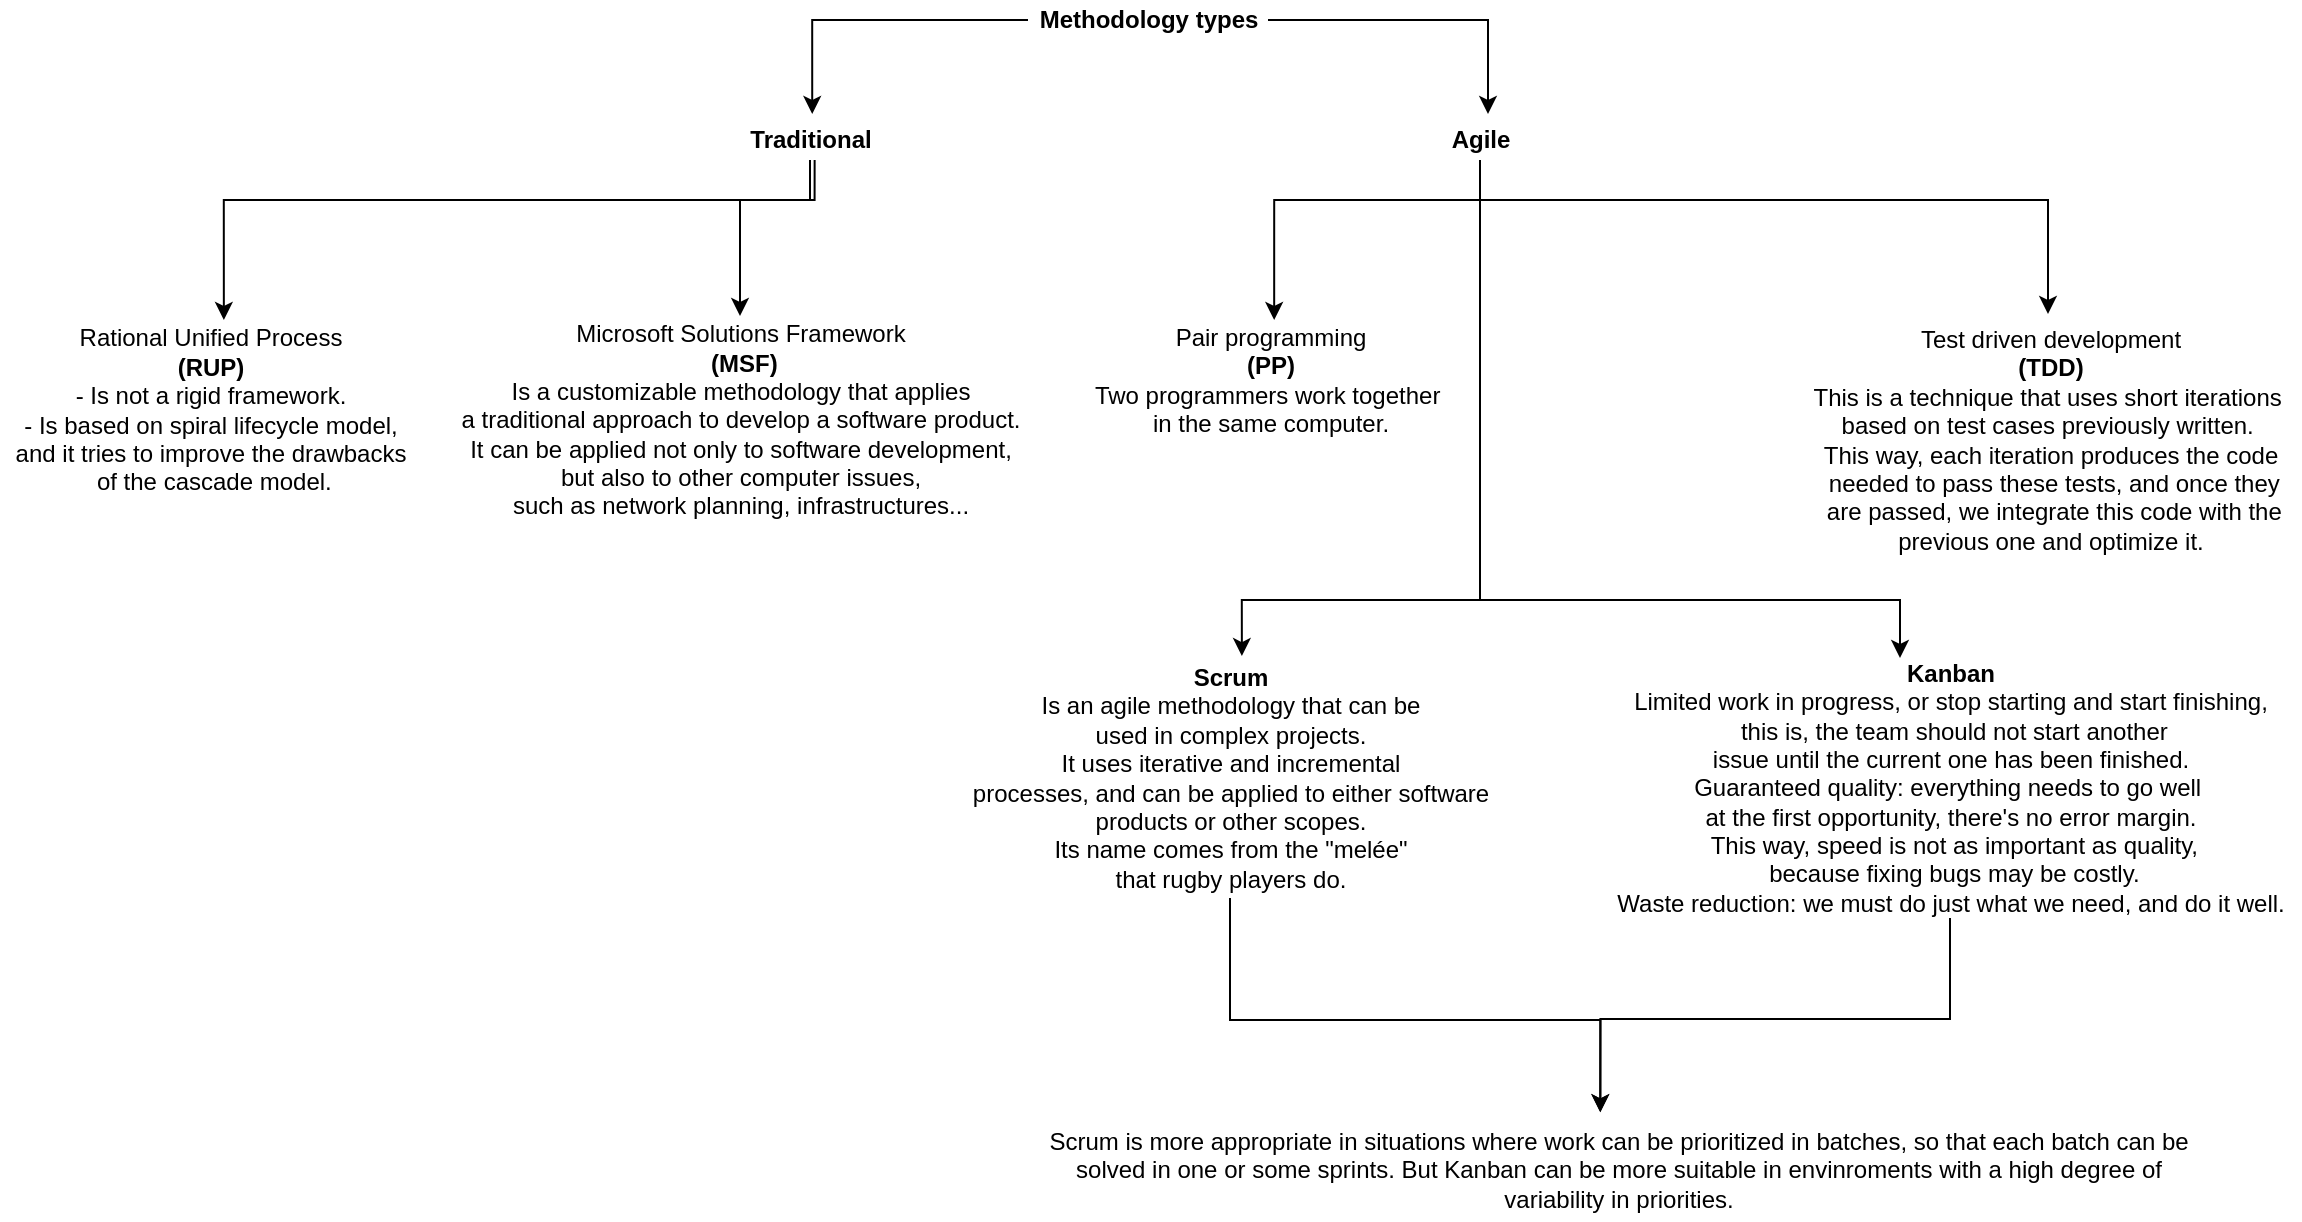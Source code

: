 <mxfile version="13.7.9" type="device"><diagram id="kNGl9yeIck_k5F5QO9pG" name="Page-1"><mxGraphModel dx="1240" dy="561" grid="1" gridSize="10" guides="1" tooltips="1" connect="1" arrows="1" fold="1" page="1" pageScale="1" pageWidth="1169" pageHeight="827" math="0" shadow="0"><root><mxCell id="0"/><mxCell id="1" parent="0"/><mxCell id="fb2hSIYuK2YwqNsf6mAU-5" style="edgeStyle=orthogonalEdgeStyle;rounded=0;orthogonalLoop=1;jettySize=auto;html=1;entryX=0.514;entryY=-0.15;entryDx=0;entryDy=0;entryPerimeter=0;" edge="1" parent="1" source="fb2hSIYuK2YwqNsf6mAU-2" target="fb2hSIYuK2YwqNsf6mAU-3"><mxGeometry relative="1" as="geometry"/></mxCell><mxCell id="fb2hSIYuK2YwqNsf6mAU-6" style="edgeStyle=orthogonalEdgeStyle;rounded=0;orthogonalLoop=1;jettySize=auto;html=1;entryX=0.6;entryY=-0.15;entryDx=0;entryDy=0;entryPerimeter=0;" edge="1" parent="1" source="fb2hSIYuK2YwqNsf6mAU-2" target="fb2hSIYuK2YwqNsf6mAU-4"><mxGeometry relative="1" as="geometry"/></mxCell><mxCell id="fb2hSIYuK2YwqNsf6mAU-2" value="Methodology types" style="text;html=1;resizable=0;autosize=1;align=center;verticalAlign=middle;points=[];fillColor=none;strokeColor=none;rounded=0;fontStyle=1" vertex="1" parent="1"><mxGeometry x="524" y="20" width="120" height="20" as="geometry"/></mxCell><mxCell id="fb2hSIYuK2YwqNsf6mAU-8" style="edgeStyle=orthogonalEdgeStyle;rounded=0;orthogonalLoop=1;jettySize=auto;html=1;entryX=0.533;entryY=0;entryDx=0;entryDy=0;entryPerimeter=0;exitX=0.529;exitY=1;exitDx=0;exitDy=0;exitPerimeter=0;" edge="1" parent="1" source="fb2hSIYuK2YwqNsf6mAU-3" target="fb2hSIYuK2YwqNsf6mAU-7"><mxGeometry relative="1" as="geometry"><Array as="points"><mxPoint x="417" y="120"/><mxPoint x="122" y="120"/></Array></mxGeometry></mxCell><mxCell id="fb2hSIYuK2YwqNsf6mAU-10" style="edgeStyle=orthogonalEdgeStyle;rounded=0;orthogonalLoop=1;jettySize=auto;html=1;entryX=0.5;entryY=-0.02;entryDx=0;entryDy=0;entryPerimeter=0;" edge="1" parent="1" source="fb2hSIYuK2YwqNsf6mAU-3" target="fb2hSIYuK2YwqNsf6mAU-9"><mxGeometry relative="1" as="geometry"><Array as="points"><mxPoint x="415" y="120"/><mxPoint x="380" y="120"/></Array></mxGeometry></mxCell><mxCell id="fb2hSIYuK2YwqNsf6mAU-3" value="Traditional" style="text;html=1;resizable=0;autosize=1;align=center;verticalAlign=middle;points=[];fillColor=none;strokeColor=none;rounded=0;fontStyle=1" vertex="1" parent="1"><mxGeometry x="375" y="80" width="80" height="20" as="geometry"/></mxCell><mxCell id="fb2hSIYuK2YwqNsf6mAU-12" style="edgeStyle=orthogonalEdgeStyle;rounded=0;orthogonalLoop=1;jettySize=auto;html=1;entryX=0.511;entryY=0;entryDx=0;entryDy=0;entryPerimeter=0;" edge="1" parent="1" source="fb2hSIYuK2YwqNsf6mAU-4" target="fb2hSIYuK2YwqNsf6mAU-11"><mxGeometry relative="1" as="geometry"><Array as="points"><mxPoint x="750" y="120"/><mxPoint x="647" y="120"/></Array></mxGeometry></mxCell><mxCell id="fb2hSIYuK2YwqNsf6mAU-14" style="edgeStyle=orthogonalEdgeStyle;rounded=0;orthogonalLoop=1;jettySize=auto;html=1;entryX=0.496;entryY=-0.025;entryDx=0;entryDy=0;entryPerimeter=0;" edge="1" parent="1" source="fb2hSIYuK2YwqNsf6mAU-4" target="fb2hSIYuK2YwqNsf6mAU-13"><mxGeometry relative="1" as="geometry"><Array as="points"><mxPoint x="750" y="120"/><mxPoint x="1034" y="120"/></Array></mxGeometry></mxCell><mxCell id="fb2hSIYuK2YwqNsf6mAU-16" style="edgeStyle=orthogonalEdgeStyle;rounded=0;orthogonalLoop=1;jettySize=auto;html=1;entryX=0.522;entryY=-0.008;entryDx=0;entryDy=0;entryPerimeter=0;" edge="1" parent="1" source="fb2hSIYuK2YwqNsf6mAU-4" target="fb2hSIYuK2YwqNsf6mAU-15"><mxGeometry relative="1" as="geometry"><mxPoint x="690" y="350" as="targetPoint"/><Array as="points"><mxPoint x="750" y="320"/><mxPoint x="631" y="320"/></Array></mxGeometry></mxCell><mxCell id="fb2hSIYuK2YwqNsf6mAU-18" style="edgeStyle=orthogonalEdgeStyle;rounded=0;orthogonalLoop=1;jettySize=auto;html=1;" edge="1" parent="1" source="fb2hSIYuK2YwqNsf6mAU-4" target="fb2hSIYuK2YwqNsf6mAU-17"><mxGeometry relative="1" as="geometry"><Array as="points"><mxPoint x="750" y="320"/><mxPoint x="960" y="320"/></Array></mxGeometry></mxCell><mxCell id="fb2hSIYuK2YwqNsf6mAU-4" value="Agile" style="text;html=1;resizable=0;autosize=1;align=center;verticalAlign=middle;points=[];fillColor=none;strokeColor=none;rounded=0;fontStyle=1" vertex="1" parent="1"><mxGeometry x="730" y="80" width="40" height="20" as="geometry"/></mxCell><mxCell id="fb2hSIYuK2YwqNsf6mAU-7" value="Rational Unified Process &lt;br&gt;&lt;b&gt;(RUP)&lt;br&gt;&lt;/b&gt;- Is not a rigid framework.&lt;br&gt;-&amp;nbsp;Is based on spiral lifecycle model, &lt;br&gt;and it tries to improve the drawbacks&lt;br&gt;&amp;nbsp;of the cascade model." style="text;html=1;resizable=0;autosize=1;align=center;verticalAlign=middle;points=[];fillColor=none;strokeColor=none;rounded=0;" vertex="1" parent="1"><mxGeometry x="10" y="180" width="210" height="90" as="geometry"/></mxCell><mxCell id="fb2hSIYuK2YwqNsf6mAU-9" value="Microsoft Solutions Framework&lt;br&gt;&lt;b&gt;&amp;nbsp;(MSF)&lt;br&gt;&lt;/b&gt;&lt;div&gt;Is a customizable methodology that applies&lt;/div&gt;&lt;div&gt;&amp;nbsp;a traditional approach to develop a software product.&amp;nbsp;&lt;/div&gt;&lt;div&gt;&lt;span&gt;It can be applied not only to software development,&lt;/span&gt;&lt;/div&gt;&lt;div&gt;&lt;span&gt;&amp;nbsp;but also&amp;nbsp;&lt;/span&gt;&lt;span&gt;to other computer issues,&amp;nbsp;&lt;/span&gt;&lt;/div&gt;&lt;div&gt;&lt;span&gt;such as network planning, infrastructures...&lt;/span&gt;&lt;/div&gt;" style="text;html=1;resizable=0;autosize=1;align=center;verticalAlign=middle;points=[];fillColor=none;strokeColor=none;rounded=0;" vertex="1" parent="1"><mxGeometry x="230" y="180" width="300" height="100" as="geometry"/></mxCell><mxCell id="fb2hSIYuK2YwqNsf6mAU-11" value="Pair programming&lt;br&gt;&lt;b&gt;(PP)&lt;br&gt;&lt;/b&gt;&lt;div&gt;Two programmers work together&amp;nbsp;&lt;/div&gt;&lt;div&gt;in the same&amp;nbsp;&lt;span&gt;computer.&lt;/span&gt;&lt;/div&gt;" style="text;html=1;resizable=0;autosize=1;align=center;verticalAlign=middle;points=[];fillColor=none;strokeColor=none;rounded=0;" vertex="1" parent="1"><mxGeometry x="550" y="180" width="190" height="60" as="geometry"/></mxCell><mxCell id="fb2hSIYuK2YwqNsf6mAU-13" value="Test driven development &lt;br&gt;&lt;b&gt;(TDD)&lt;br&gt;&lt;/b&gt;&lt;div&gt;This is a technique that uses short iterations&amp;nbsp;&lt;/div&gt;&lt;div&gt;based on test cases previously written.&amp;nbsp;&lt;/div&gt;&lt;div&gt;This way, each iteration&amp;nbsp;&lt;span&gt;produces the code&lt;/span&gt;&lt;/div&gt;&lt;div&gt;&lt;span&gt;&amp;nbsp;needed to pass these tests, and once they&lt;/span&gt;&lt;/div&gt;&lt;div&gt;&lt;span&gt;&amp;nbsp;are passed, we integrate this code with the&lt;/span&gt;&lt;/div&gt;&lt;div&gt;previous one and optimize it.&lt;/div&gt;" style="text;html=1;resizable=0;autosize=1;align=center;verticalAlign=middle;points=[];fillColor=none;strokeColor=none;rounded=0;" vertex="1" parent="1"><mxGeometry x="910" y="180" width="250" height="120" as="geometry"/></mxCell><mxCell id="fb2hSIYuK2YwqNsf6mAU-22" style="edgeStyle=orthogonalEdgeStyle;rounded=0;orthogonalLoop=1;jettySize=auto;html=1;entryX=0.485;entryY=-0.077;entryDx=0;entryDy=0;entryPerimeter=0;" edge="1" parent="1" source="fb2hSIYuK2YwqNsf6mAU-15" target="fb2hSIYuK2YwqNsf6mAU-19"><mxGeometry relative="1" as="geometry"><Array as="points"><mxPoint x="625" y="530"/><mxPoint x="810" y="530"/></Array></mxGeometry></mxCell><mxCell id="fb2hSIYuK2YwqNsf6mAU-15" value="&lt;div&gt;&lt;b&gt;Scrum&lt;/b&gt;&lt;br&gt;&lt;/div&gt;&lt;div&gt;Is an agile methodology that can be&lt;/div&gt;&lt;div&gt;&amp;nbsp;used in complex projects.&amp;nbsp;&lt;/div&gt;&lt;div&gt;It uses iterative and incremental&lt;/div&gt;&lt;div&gt;processes, and can be applied to either software&lt;/div&gt;&lt;div&gt;&amp;nbsp;products or other scopes.&amp;nbsp;&lt;/div&gt;&lt;div&gt;Its name comes from the &quot;melée&quot;&lt;/div&gt;&lt;div&gt;that rugby players do.&lt;/div&gt;" style="text;html=1;resizable=0;autosize=1;align=center;verticalAlign=middle;points=[];fillColor=none;strokeColor=none;rounded=0;" vertex="1" parent="1"><mxGeometry x="490" y="349" width="270" height="120" as="geometry"/></mxCell><mxCell id="fb2hSIYuK2YwqNsf6mAU-20" style="edgeStyle=orthogonalEdgeStyle;rounded=0;orthogonalLoop=1;jettySize=auto;html=1;entryX=0.485;entryY=-0.077;entryDx=0;entryDy=0;entryPerimeter=0;" edge="1" parent="1" source="fb2hSIYuK2YwqNsf6mAU-17" target="fb2hSIYuK2YwqNsf6mAU-19"><mxGeometry relative="1" as="geometry"/></mxCell><mxCell id="fb2hSIYuK2YwqNsf6mAU-17" value="&lt;b&gt;Kanban&lt;br&gt;&lt;/b&gt;&lt;div&gt;Limited work in progress, or stop starting and start finishing,&lt;/div&gt;&lt;div&gt;&amp;nbsp;this is, the team should not start another&lt;/div&gt;&lt;div&gt;issue until the current one has been finished.&lt;/div&gt;&lt;div&gt;Guaranteed quality: everything needs to go well&amp;nbsp;&lt;/div&gt;&lt;div&gt;at the first opportunity, there's no error margin.&lt;/div&gt;&lt;div&gt;&amp;nbsp;This&amp;nbsp;&lt;span&gt;way, speed is not as important as quality,&lt;/span&gt;&lt;/div&gt;&lt;div&gt;&lt;span&gt;&amp;nbsp;because fixing bugs may be costly.&lt;/span&gt;&lt;/div&gt;&lt;div&gt;Waste reduction: we must do just what we need, and do it well.&lt;/div&gt;" style="text;html=1;resizable=0;autosize=1;align=center;verticalAlign=middle;points=[];fillColor=none;strokeColor=none;rounded=0;" vertex="1" parent="1"><mxGeometry x="810" y="349" width="350" height="130" as="geometry"/></mxCell><mxCell id="fb2hSIYuK2YwqNsf6mAU-19" value="&lt;div&gt;Scrum is more appropriate in situations where work can be prioritized in batches, so that each batch can be&lt;/div&gt;&lt;div&gt;solved in one or some sprints. But Kanban can be more suitable in envinroments with a high degree of&lt;/div&gt;&lt;div&gt;variability in priorities.&lt;/div&gt;" style="text;html=1;resizable=0;autosize=1;align=center;verticalAlign=middle;points=[];fillColor=none;strokeColor=none;rounded=0;" vertex="1" parent="1"><mxGeometry x="524" y="580" width="590" height="50" as="geometry"/></mxCell></root></mxGraphModel></diagram></mxfile>